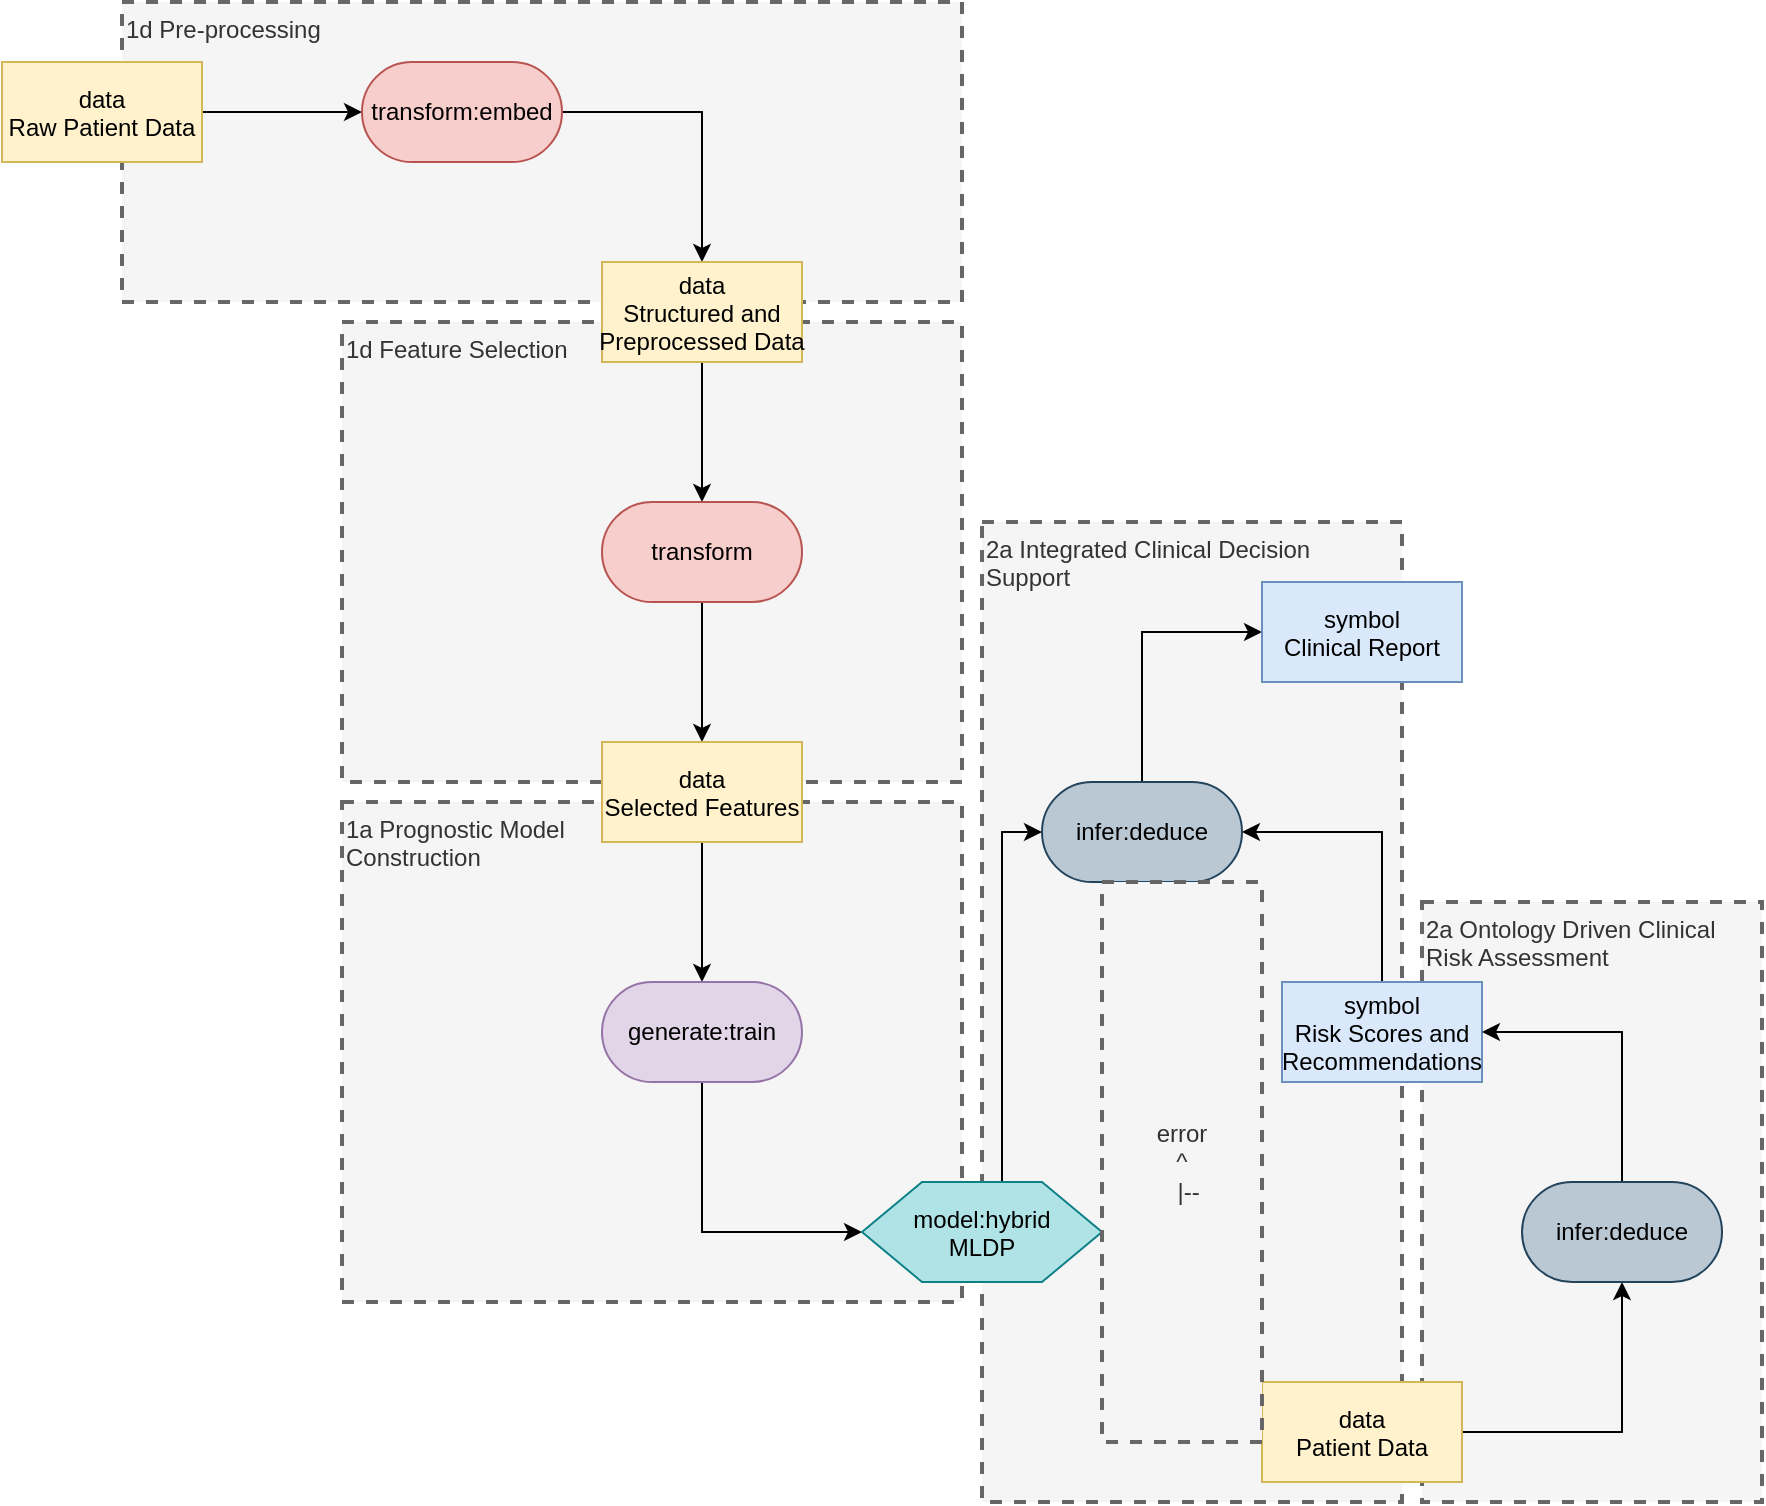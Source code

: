 <mxfile version="26.2.14" pages="2">
  <diagram name="Page-1" id="iIab-Z3kXB2uHs883U-0">
    <mxGraphModel dx="1426" dy="871" grid="1" gridSize="10" guides="1" tooltips="1" connect="1" arrows="1" fold="1" page="1" pageScale="1" pageWidth="3300" pageHeight="4681" math="0" shadow="0">
      <root>
        <mxCell id="0" />
        <mxCell id="1" parent="0" />
        <mxCell id="KbZx7B69FW1pLlju62c9-33" value="2a Ontology Driven Clinical Risk Assessment" style="text;html=1;align=left;verticalAlign=top;whiteSpace=wrap;rounded=0;dashed=1;fillColor=#f5f5f5;fontColor=#333333;strokeColor=#666666;strokeWidth=2;" name="text" vertex="1" parent="1">
          <mxGeometry x="1370" y="850" width="170" height="300" as="geometry" />
        </mxCell>
        <mxCell id="KbZx7B69FW1pLlju62c9-32" value="&lt;div&gt;2a Integrated Clinical Decision&lt;/div&gt;&lt;div&gt;Support&lt;/div&gt;" style="text;html=1;align=left;verticalAlign=top;whiteSpace=wrap;rounded=0;dashed=1;fillColor=#f5f5f5;fontColor=#333333;strokeColor=#666666;strokeWidth=2;" name="text" vertex="1" parent="1">
          <mxGeometry x="1150" y="660" width="210" height="490" as="geometry" />
        </mxCell>
        <mxCell id="KbZx7B69FW1pLlju62c9-31" value="&lt;div&gt;1a Prognostic Model&lt;/div&gt;&lt;div&gt;Construction&lt;/div&gt;" style="text;html=1;align=left;verticalAlign=top;whiteSpace=wrap;rounded=0;dashed=1;fillColor=#f5f5f5;fontColor=#333333;strokeColor=#666666;strokeWidth=2;" name="text" vertex="1" parent="1">
          <mxGeometry x="830" y="800" width="310" height="250" as="geometry" />
        </mxCell>
        <mxCell id="KbZx7B69FW1pLlju62c9-30" value="1d Feature Selection" style="text;html=1;align=left;verticalAlign=top;whiteSpace=wrap;rounded=0;dashed=1;fillColor=#f5f5f5;fontColor=#333333;strokeColor=#666666;strokeWidth=2;" name="text" vertex="1" parent="1">
          <mxGeometry x="830" y="560" width="310" height="230" as="geometry" />
        </mxCell>
        <mxCell id="KbZx7B69FW1pLlju62c9-29" value="1d Pre-processing" style="text;html=1;align=left;verticalAlign=top;whiteSpace=wrap;rounded=0;dashed=1;fillColor=#f5f5f5;fontColor=#333333;strokeColor=#666666;strokeWidth=2;" name="text" vertex="1" parent="1">
          <mxGeometry x="720" y="400" width="420" height="150" as="geometry" />
        </mxCell>
        <mxCell id="KbZx7B69FW1pLlju62c9-3" style="edgeStyle=orthogonalEdgeStyle;rounded=0;orthogonalLoop=1;jettySize=auto;html=1;exitX=1;exitY=0.5;exitDx=0;exitDy=0;entryX=0;entryY=0.5;entryDx=0;entryDy=0;" edge="1" parent="1" source="KbZx7B69FW1pLlju62c9-1" target="KbZx7B69FW1pLlju62c9-2">
          <mxGeometry relative="1" as="geometry" />
        </mxCell>
        <mxCell id="KbZx7B69FW1pLlju62c9-1" value="data&#xa;Raw Patient Data" style="rectangle;fillColor=#fff2cc;strokeColor=#d6b656;" name="data" vertex="1" parent="1">
          <mxGeometry x="660" y="430" width="100" height="50" as="geometry" />
        </mxCell>
        <mxCell id="KbZx7B69FW1pLlju62c9-5" style="edgeStyle=orthogonalEdgeStyle;rounded=0;orthogonalLoop=1;jettySize=auto;html=1;exitX=1;exitY=0.5;exitDx=0;exitDy=0;entryX=0.5;entryY=0;entryDx=0;entryDy=0;" edge="1" parent="1" source="KbZx7B69FW1pLlju62c9-2" target="KbZx7B69FW1pLlju62c9-4">
          <mxGeometry relative="1" as="geometry" />
        </mxCell>
        <mxCell id="KbZx7B69FW1pLlju62c9-2" value="transform:embed" style="rounded=1;whiteSpace=wrap;html=1;arcSize=50;fillColor=#f8cecc;strokeColor=#b85450;" name="transform" vertex="1" parent="1">
          <mxGeometry x="840" y="430" width="100" height="50" as="geometry" />
        </mxCell>
        <mxCell id="KbZx7B69FW1pLlju62c9-7" style="edgeStyle=orthogonalEdgeStyle;rounded=0;orthogonalLoop=1;jettySize=auto;html=1;exitX=0.5;exitY=1;exitDx=0;exitDy=0;entryX=0.5;entryY=0;entryDx=0;entryDy=0;" edge="1" parent="1" source="KbZx7B69FW1pLlju62c9-4" target="KbZx7B69FW1pLlju62c9-6">
          <mxGeometry relative="1" as="geometry" />
        </mxCell>
        <mxCell id="KbZx7B69FW1pLlju62c9-4" value="data&#xa;Structured and&#xa;Preprocessed Data" style="rectangle;fillColor=#fff2cc;strokeColor=#d6b656;" name="data" vertex="1" parent="1">
          <mxGeometry x="960" y="530" width="100" height="50" as="geometry" />
        </mxCell>
        <mxCell id="KbZx7B69FW1pLlju62c9-9" style="edgeStyle=orthogonalEdgeStyle;rounded=0;orthogonalLoop=1;jettySize=auto;html=1;exitX=0.5;exitY=1;exitDx=0;exitDy=0;entryX=0.5;entryY=0;entryDx=0;entryDy=0;" edge="1" parent="1" source="KbZx7B69FW1pLlju62c9-6" target="KbZx7B69FW1pLlju62c9-8">
          <mxGeometry relative="1" as="geometry" />
        </mxCell>
        <mxCell id="KbZx7B69FW1pLlju62c9-6" value="transform" style="rounded=1;whiteSpace=wrap;html=1;arcSize=50;fillColor=#f8cecc;strokeColor=#b85450;" name="transform" vertex="1" parent="1">
          <mxGeometry x="960" y="650" width="100" height="50" as="geometry" />
        </mxCell>
        <mxCell id="KbZx7B69FW1pLlju62c9-11" style="edgeStyle=orthogonalEdgeStyle;rounded=0;orthogonalLoop=1;jettySize=auto;html=1;exitX=0.5;exitY=1;exitDx=0;exitDy=0;entryX=0.5;entryY=0;entryDx=0;entryDy=0;" edge="1" parent="1" source="KbZx7B69FW1pLlju62c9-8" target="KbZx7B69FW1pLlju62c9-10">
          <mxGeometry relative="1" as="geometry" />
        </mxCell>
        <mxCell id="KbZx7B69FW1pLlju62c9-8" value="data&#xa;Selected Features" style="rectangle;fillColor=#fff2cc;strokeColor=#d6b656;" name="data" vertex="1" parent="1">
          <mxGeometry x="960" y="770" width="100" height="50" as="geometry" />
        </mxCell>
        <mxCell id="KbZx7B69FW1pLlju62c9-13" style="edgeStyle=orthogonalEdgeStyle;rounded=0;orthogonalLoop=1;jettySize=auto;html=1;exitX=0.5;exitY=1;exitDx=0;exitDy=0;entryX=0;entryY=0.5;entryDx=0;entryDy=0;" edge="1" parent="1" source="KbZx7B69FW1pLlju62c9-10" target="KbZx7B69FW1pLlju62c9-12">
          <mxGeometry relative="1" as="geometry" />
        </mxCell>
        <mxCell id="KbZx7B69FW1pLlju62c9-10" value="generate:train" style="rounded=1;whiteSpace=wrap;html=1;arcSize=50;fillColor=#e1d5e7;strokeColor=#9673a6;" name="generate:train" vertex="1" parent="1">
          <mxGeometry x="960" y="890" width="100" height="50" as="geometry" />
        </mxCell>
        <mxCell id="KbZx7B69FW1pLlju62c9-26" style="edgeStyle=orthogonalEdgeStyle;rounded=0;orthogonalLoop=1;jettySize=auto;html=1;exitX=0.5;exitY=0;exitDx=0;exitDy=0;entryX=0;entryY=0.5;entryDx=0;entryDy=0;" edge="1" parent="1" source="KbZx7B69FW1pLlju62c9-12" target="KbZx7B69FW1pLlju62c9-20">
          <mxGeometry relative="1" as="geometry">
            <Array as="points">
              <mxPoint x="1160" y="990" />
              <mxPoint x="1160" y="815" />
            </Array>
          </mxGeometry>
        </mxCell>
        <mxCell id="KbZx7B69FW1pLlju62c9-12" value="model:hybrid&#xa;MLDP" style="shape=hexagon;perimeter=hexagonPerimeter2;fillColor=#b0e3e6;strokeColor=#0e8088;" name="model" vertex="1" parent="1">
          <mxGeometry x="1090" y="990" width="120" height="50" as="geometry" />
        </mxCell>
        <mxCell id="KbZx7B69FW1pLlju62c9-18" style="edgeStyle=orthogonalEdgeStyle;rounded=0;orthogonalLoop=1;jettySize=auto;html=1;exitX=1;exitY=0.5;exitDx=0;exitDy=0;entryX=0.5;entryY=1;entryDx=0;entryDy=0;" edge="1" parent="1" source="KbZx7B69FW1pLlju62c9-14" target="KbZx7B69FW1pLlju62c9-17">
          <mxGeometry relative="1" as="geometry" />
        </mxCell>
        <mxCell id="KbZx7B69FW1pLlju62c9-14" value="data&#xa;Patient Data" style="rectangle;fillColor=#fff2cc;strokeColor=#d6b656;" name="data" vertex="1" parent="1">
          <mxGeometry x="1290" y="1090" width="100" height="50" as="geometry" />
        </mxCell>
        <mxCell id="KbZx7B69FW1pLlju62c9-27" style="edgeStyle=orthogonalEdgeStyle;rounded=0;orthogonalLoop=1;jettySize=auto;html=1;exitX=0.5;exitY=0;exitDx=0;exitDy=0;entryX=1;entryY=0.5;entryDx=0;entryDy=0;" edge="1" parent="1" source="KbZx7B69FW1pLlju62c9-16" target="KbZx7B69FW1pLlju62c9-20">
          <mxGeometry relative="1" as="geometry" />
        </mxCell>
        <mxCell id="KbZx7B69FW1pLlju62c9-16" value="symbol&#xa;Risk Scores and&#xa;Recommendations" style="rectangle;fillColor=#dae8fc;strokeColor=#6c8ebf;" name="symbol" vertex="1" parent="1">
          <mxGeometry x="1300" y="890" width="100" height="50" as="geometry" />
        </mxCell>
        <mxCell id="KbZx7B69FW1pLlju62c9-19" style="edgeStyle=orthogonalEdgeStyle;rounded=0;orthogonalLoop=1;jettySize=auto;html=1;exitX=0.5;exitY=0;exitDx=0;exitDy=0;entryX=1;entryY=0.5;entryDx=0;entryDy=0;" edge="1" parent="1" source="KbZx7B69FW1pLlju62c9-17" target="KbZx7B69FW1pLlju62c9-16">
          <mxGeometry relative="1" as="geometry" />
        </mxCell>
        <mxCell id="KbZx7B69FW1pLlju62c9-17" value="infer:deduce" style="rounded=1;whiteSpace=wrap;html=1;arcSize=50;fillColor=#bac8d3;strokeColor=#23445d;" name="infer:deduce" vertex="1" parent="1">
          <mxGeometry x="1420" y="990" width="100" height="50" as="geometry" />
        </mxCell>
        <mxCell id="KbZx7B69FW1pLlju62c9-23" style="edgeStyle=orthogonalEdgeStyle;rounded=0;orthogonalLoop=1;jettySize=auto;html=1;exitX=0.5;exitY=0;exitDx=0;exitDy=0;entryX=0;entryY=0.5;entryDx=0;entryDy=0;" edge="1" parent="1" source="KbZx7B69FW1pLlju62c9-20" target="KbZx7B69FW1pLlju62c9-22">
          <mxGeometry relative="1" as="geometry" />
        </mxCell>
        <mxCell id="KbZx7B69FW1pLlju62c9-20" value="infer:deduce" style="rounded=1;whiteSpace=wrap;html=1;arcSize=50;fillColor=#bac8d3;strokeColor=#23445d;" name="infer:deduce" vertex="1" parent="1">
          <mxGeometry x="1180" y="790" width="100" height="50" as="geometry" />
        </mxCell>
        <mxCell id="KbZx7B69FW1pLlju62c9-22" value="symbol&#xa;Clinical Report" style="rectangle;fillColor=#dae8fc;strokeColor=#6c8ebf;" name="symbol" vertex="1" parent="1">
          <mxGeometry x="1290" y="690" width="100" height="50" as="geometry" />
        </mxCell>
        <mxCell id="KbZx7B69FW1pLlju62c9-28" value="&lt;div&gt;error&lt;/div&gt;&lt;div&gt;^&lt;/div&gt;&lt;div&gt;&amp;nbsp; |--&lt;/div&gt;" style="text;html=1;align=center;verticalAlign=middle;whiteSpace=wrap;rounded=0;dashed=1;fillColor=#f5f5f5;fontColor=#333333;strokeColor=#666666;strokeWidth=2;" name="text" vertex="1" parent="1">
          <mxGeometry x="1210" y="840" width="80" height="280" as="geometry" />
        </mxCell>
      </root>
    </mxGraphModel>
  </diagram>
  <diagram id="OhcZ3AzKpd8HQm6cNUaV" name="Page-2">
    <mxGraphModel dx="1426" dy="871" grid="1" gridSize="10" guides="1" tooltips="1" connect="1" arrows="1" fold="1" page="1" pageScale="1" pageWidth="3300" pageHeight="4681" math="0" shadow="0">
      <root>
        <mxCell id="0" />
        <mxCell id="1" parent="0" />
        <mxCell id="pPDzojegyZpHLAPCTCNk-1" value="2a Ontology Driven Clinical Risk Assessment" style="text;html=1;align=left;verticalAlign=top;whiteSpace=wrap;rounded=0;dashed=1;fillColor=#f5f5f5;fontColor=#333333;strokeColor=#666666;strokeWidth=2;" name="text" vertex="1" parent="1">
          <mxGeometry x="1370" y="850" width="170" height="300" as="geometry" />
        </mxCell>
        <mxCell id="pPDzojegyZpHLAPCTCNk-2" value="&lt;div&gt;2a Integrated Clinical Decision&lt;/div&gt;&lt;div&gt;Support&lt;/div&gt;" style="text;html=1;align=left;verticalAlign=top;whiteSpace=wrap;rounded=0;dashed=1;fillColor=#f5f5f5;fontColor=#333333;strokeColor=#666666;strokeWidth=2;" name="text" vertex="1" parent="1">
          <mxGeometry x="1150" y="660" width="210" height="490" as="geometry" />
        </mxCell>
        <mxCell id="pPDzojegyZpHLAPCTCNk-3" value="&lt;div&gt;1a Prognostic Model&lt;/div&gt;&lt;div&gt;Construction&lt;/div&gt;" style="text;html=1;align=left;verticalAlign=top;whiteSpace=wrap;rounded=0;dashed=1;fillColor=#f5f5f5;fontColor=#333333;strokeColor=#666666;strokeWidth=2;" name="text" vertex="1" parent="1">
          <mxGeometry x="830" y="800" width="310" height="250" as="geometry" />
        </mxCell>
        <mxCell id="pPDzojegyZpHLAPCTCNk-4" value="1d Feature Selection" style="text;html=1;align=left;verticalAlign=top;whiteSpace=wrap;rounded=0;dashed=1;fillColor=#f5f5f5;fontColor=#333333;strokeColor=#666666;strokeWidth=2;" name="text" vertex="1" parent="1">
          <mxGeometry x="830" y="560" width="310" height="230" as="geometry" />
        </mxCell>
        <mxCell id="pPDzojegyZpHLAPCTCNk-5" value="1d Pre-processing" style="text;html=1;align=left;verticalAlign=top;whiteSpace=wrap;rounded=0;dashed=1;fillColor=#f5f5f5;fontColor=#333333;strokeColor=#666666;strokeWidth=2;" name="text" vertex="1" parent="1">
          <mxGeometry x="720" y="400" width="420" height="150" as="geometry" />
        </mxCell>
        <mxCell id="pPDzojegyZpHLAPCTCNk-6" style="edgeStyle=orthogonalEdgeStyle;rounded=0;orthogonalLoop=1;jettySize=auto;html=1;exitX=1;exitY=0.5;exitDx=0;exitDy=0;entryX=0;entryY=0.5;entryDx=0;entryDy=0;" edge="1" parent="1" source="pPDzojegyZpHLAPCTCNk-7" target="pPDzojegyZpHLAPCTCNk-9">
          <mxGeometry relative="1" as="geometry" />
        </mxCell>
        <mxCell id="pPDzojegyZpHLAPCTCNk-7" value="data&#xa;Raw Patient Data" style="rectangle;fillColor=#fff2cc;strokeColor=#d6b656;" name="data" vertex="1" parent="1">
          <mxGeometry x="660" y="430" width="100" height="50" as="geometry" />
        </mxCell>
        <mxCell id="pPDzojegyZpHLAPCTCNk-8" style="edgeStyle=orthogonalEdgeStyle;rounded=0;orthogonalLoop=1;jettySize=auto;html=1;exitX=1;exitY=0.5;exitDx=0;exitDy=0;entryX=0.5;entryY=0;entryDx=0;entryDy=0;" edge="1" parent="1" source="pPDzojegyZpHLAPCTCNk-9" target="pPDzojegyZpHLAPCTCNk-11">
          <mxGeometry relative="1" as="geometry" />
        </mxCell>
        <mxCell id="pPDzojegyZpHLAPCTCNk-9" value="transform:embed" style="rounded=1;whiteSpace=wrap;html=1;arcSize=50;fillColor=#f8cecc;strokeColor=#b85450;" name="transform" vertex="1" parent="1">
          <mxGeometry x="840" y="430" width="100" height="50" as="geometry" />
        </mxCell>
        <mxCell id="pPDzojegyZpHLAPCTCNk-10" style="edgeStyle=orthogonalEdgeStyle;rounded=0;orthogonalLoop=1;jettySize=auto;html=1;exitX=0.5;exitY=1;exitDx=0;exitDy=0;entryX=0.5;entryY=0;entryDx=0;entryDy=0;" edge="1" parent="1" source="pPDzojegyZpHLAPCTCNk-11" target="pPDzojegyZpHLAPCTCNk-13">
          <mxGeometry relative="1" as="geometry" />
        </mxCell>
        <mxCell id="pPDzojegyZpHLAPCTCNk-11" value="data&#xa;Structured and&#xa;Preprocessed Data" style="rectangle;fillColor=#fff2cc;strokeColor=#d6b656;" name="data" vertex="1" parent="1">
          <mxGeometry x="960" y="530" width="100" height="50" as="geometry" />
        </mxCell>
        <mxCell id="pPDzojegyZpHLAPCTCNk-12" style="edgeStyle=orthogonalEdgeStyle;rounded=0;orthogonalLoop=1;jettySize=auto;html=1;exitX=0.5;exitY=1;exitDx=0;exitDy=0;entryX=0.5;entryY=0;entryDx=0;entryDy=0;" edge="1" parent="1" source="pPDzojegyZpHLAPCTCNk-13" target="pPDzojegyZpHLAPCTCNk-15">
          <mxGeometry relative="1" as="geometry" />
        </mxCell>
        <mxCell id="pPDzojegyZpHLAPCTCNk-13" value="transform" style="rounded=1;whiteSpace=wrap;html=1;arcSize=50;fillColor=#f8cecc;strokeColor=#b85450;" name="transform" vertex="1" parent="1">
          <mxGeometry x="960" y="650" width="100" height="50" as="geometry" />
        </mxCell>
        <mxCell id="pPDzojegyZpHLAPCTCNk-14" style="edgeStyle=orthogonalEdgeStyle;rounded=0;orthogonalLoop=1;jettySize=auto;html=1;exitX=0.5;exitY=1;exitDx=0;exitDy=0;entryX=0.5;entryY=0;entryDx=0;entryDy=0;" edge="1" parent="1" source="pPDzojegyZpHLAPCTCNk-15" target="pPDzojegyZpHLAPCTCNk-17">
          <mxGeometry relative="1" as="geometry" />
        </mxCell>
        <mxCell id="pPDzojegyZpHLAPCTCNk-15" value="data&#xa;Selected Features" style="rectangle;fillColor=#fff2cc;strokeColor=#d6b656;" name="data" vertex="1" parent="1">
          <mxGeometry x="960" y="770" width="100" height="50" as="geometry" />
        </mxCell>
        <mxCell id="pPDzojegyZpHLAPCTCNk-16" style="edgeStyle=orthogonalEdgeStyle;rounded=0;orthogonalLoop=1;jettySize=auto;html=1;exitX=0.5;exitY=1;exitDx=0;exitDy=0;entryX=0;entryY=0.5;entryDx=0;entryDy=0;" edge="1" parent="1" source="pPDzojegyZpHLAPCTCNk-17" target="pPDzojegyZpHLAPCTCNk-19">
          <mxGeometry relative="1" as="geometry" />
        </mxCell>
        <mxCell id="pPDzojegyZpHLAPCTCNk-17" value="generate:train" style="rounded=1;whiteSpace=wrap;html=1;arcSize=50;fillColor=#e1d5e7;strokeColor=#9673a6;" name="generate:train" vertex="1" parent="1">
          <mxGeometry x="960" y="890" width="100" height="50" as="geometry" />
        </mxCell>
        <mxCell id="pPDzojegyZpHLAPCTCNk-18" style="edgeStyle=orthogonalEdgeStyle;rounded=0;orthogonalLoop=1;jettySize=auto;html=1;exitX=0.5;exitY=0;exitDx=0;exitDy=0;entryX=0;entryY=0.5;entryDx=0;entryDy=0;" edge="1" parent="1" source="pPDzojegyZpHLAPCTCNk-19" target="pPDzojegyZpHLAPCTCNk-27">
          <mxGeometry relative="1" as="geometry">
            <Array as="points">
              <mxPoint x="1160" y="990" />
              <mxPoint x="1160" y="815" />
            </Array>
          </mxGeometry>
        </mxCell>
        <mxCell id="pPDzojegyZpHLAPCTCNk-19" value="model:hybrid&#xa;MLDP" style="shape=hexagon;perimeter=hexagonPerimeter2;fillColor=#b0e3e6;strokeColor=#0e8088;" name="model" vertex="1" parent="1">
          <mxGeometry x="1090" y="990" width="120" height="50" as="geometry" />
        </mxCell>
        <mxCell id="pPDzojegyZpHLAPCTCNk-38" style="edgeStyle=orthogonalEdgeStyle;rounded=0;orthogonalLoop=1;jettySize=auto;html=1;exitX=0.5;exitY=0;exitDx=0;exitDy=0;entryX=1;entryY=0.5;entryDx=0;entryDy=0;" edge="1" parent="1" source="pPDzojegyZpHLAPCTCNk-25" target="pPDzojegyZpHLAPCTCNk-36">
          <mxGeometry relative="1" as="geometry" />
        </mxCell>
        <mxCell id="pPDzojegyZpHLAPCTCNk-25" value="infer:deduce" style="rounded=1;whiteSpace=wrap;html=1;arcSize=50;fillColor=#bac8d3;strokeColor=#23445d;" name="infer:deduce" vertex="1" parent="1">
          <mxGeometry x="1420" y="990" width="100" height="50" as="geometry" />
        </mxCell>
        <mxCell id="pPDzojegyZpHLAPCTCNk-26" style="edgeStyle=orthogonalEdgeStyle;rounded=0;orthogonalLoop=1;jettySize=auto;html=1;exitX=0.5;exitY=0;exitDx=0;exitDy=0;entryX=0;entryY=0.5;entryDx=0;entryDy=0;" edge="1" parent="1" source="pPDzojegyZpHLAPCTCNk-27" target="pPDzojegyZpHLAPCTCNk-28">
          <mxGeometry relative="1" as="geometry" />
        </mxCell>
        <mxCell id="pPDzojegyZpHLAPCTCNk-27" value="infer:deduce" style="rounded=1;whiteSpace=wrap;html=1;arcSize=50;fillColor=#bac8d3;strokeColor=#23445d;" name="infer:deduce" vertex="1" parent="1">
          <mxGeometry x="1180" y="790" width="100" height="50" as="geometry" />
        </mxCell>
        <mxCell id="pPDzojegyZpHLAPCTCNk-28" value="symbol&#xa;Clinical Report" style="rectangle;fillColor=#dae8fc;strokeColor=#6c8ebf;" name="symbol" vertex="1" parent="1">
          <mxGeometry x="1290" y="690" width="100" height="50" as="geometry" />
        </mxCell>
        <mxCell id="pPDzojegyZpHLAPCTCNk-34" style="edgeStyle=orthogonalEdgeStyle;rounded=0;orthogonalLoop=1;jettySize=auto;html=1;exitX=1;exitY=0.5;exitDx=0;exitDy=0;entryX=0.5;entryY=1;entryDx=0;entryDy=0;" edge="1" parent="1" source="pPDzojegyZpHLAPCTCNk-33" target="pPDzojegyZpHLAPCTCNk-25">
          <mxGeometry relative="1" as="geometry" />
        </mxCell>
        <mxCell id="pPDzojegyZpHLAPCTCNk-33" value="data&#xa;Patient Data" style="rectangle;fillColor=#fff2cc;strokeColor=#d6b656;" name="data" vertex="1" parent="1">
          <mxGeometry x="1290" y="1090" width="100" height="50" as="geometry" />
        </mxCell>
        <mxCell id="pPDzojegyZpHLAPCTCNk-37" style="edgeStyle=orthogonalEdgeStyle;rounded=0;orthogonalLoop=1;jettySize=auto;html=1;exitX=0;exitY=0.5;exitDx=0;exitDy=0;entryX=0.5;entryY=1;entryDx=0;entryDy=0;" edge="1" parent="1" source="pPDzojegyZpHLAPCTCNk-36" target="pPDzojegyZpHLAPCTCNk-27">
          <mxGeometry relative="1" as="geometry" />
        </mxCell>
        <mxCell id="pPDzojegyZpHLAPCTCNk-36" value="symbol&#xa;Risk Scores and&#xa;Recommendations +&#xa;Patient Data" style="rectangle;fillColor=#dae8fc;strokeColor=#6c8ebf;" name="symbol" vertex="1" parent="1">
          <mxGeometry x="1290" y="890" width="100" height="50" as="geometry" />
        </mxCell>
        <mxCell id="pPDzojegyZpHLAPCTCNk-39" value="merged data and symbol input" style="text;html=1;align=center;verticalAlign=middle;whiteSpace=wrap;rounded=0;dashed=1;fillColor=#f5f5f5;fontColor=#333333;strokeColor=#666666;strokeWidth=2;" name="text" vertex="1" parent="1">
          <mxGeometry x="1241" y="846" width="100" height="40" as="geometry" />
        </mxCell>
        <mxCell id="pPDzojegyZpHLAPCTCNk-41" style="edgeStyle=orthogonalEdgeStyle;rounded=0;orthogonalLoop=1;jettySize=auto;html=1;exitX=1;exitY=0.5;exitDx=0;exitDy=0;entryX=0;entryY=0.5;entryDx=0;entryDy=0;" edge="1" parent="1" source="pPDzojegyZpHLAPCTCNk-40" target="pPDzojegyZpHLAPCTCNk-25">
          <mxGeometry relative="1" as="geometry" />
        </mxCell>
        <mxCell id="pPDzojegyZpHLAPCTCNk-40" value="model" style="shape=hexagon;perimeter=hexagonPerimeter2;fillColor=#b0e3e6;strokeColor=#0e8088;" name="model" vertex="1" parent="1">
          <mxGeometry x="1280" y="990" width="120" height="50" as="geometry" />
        </mxCell>
        <mxCell id="pPDzojegyZpHLAPCTCNk-42" value="added model to go from data to symbol" style="text;html=1;align=center;verticalAlign=middle;whiteSpace=wrap;rounded=0;dashed=1;fillColor=#f5f5f5;fontColor=#333333;strokeColor=#666666;strokeWidth=2;" name="text" vertex="1" parent="1">
          <mxGeometry x="1201" y="1046" width="110" height="40" as="geometry" />
        </mxCell>
      </root>
    </mxGraphModel>
  </diagram>
</mxfile>
